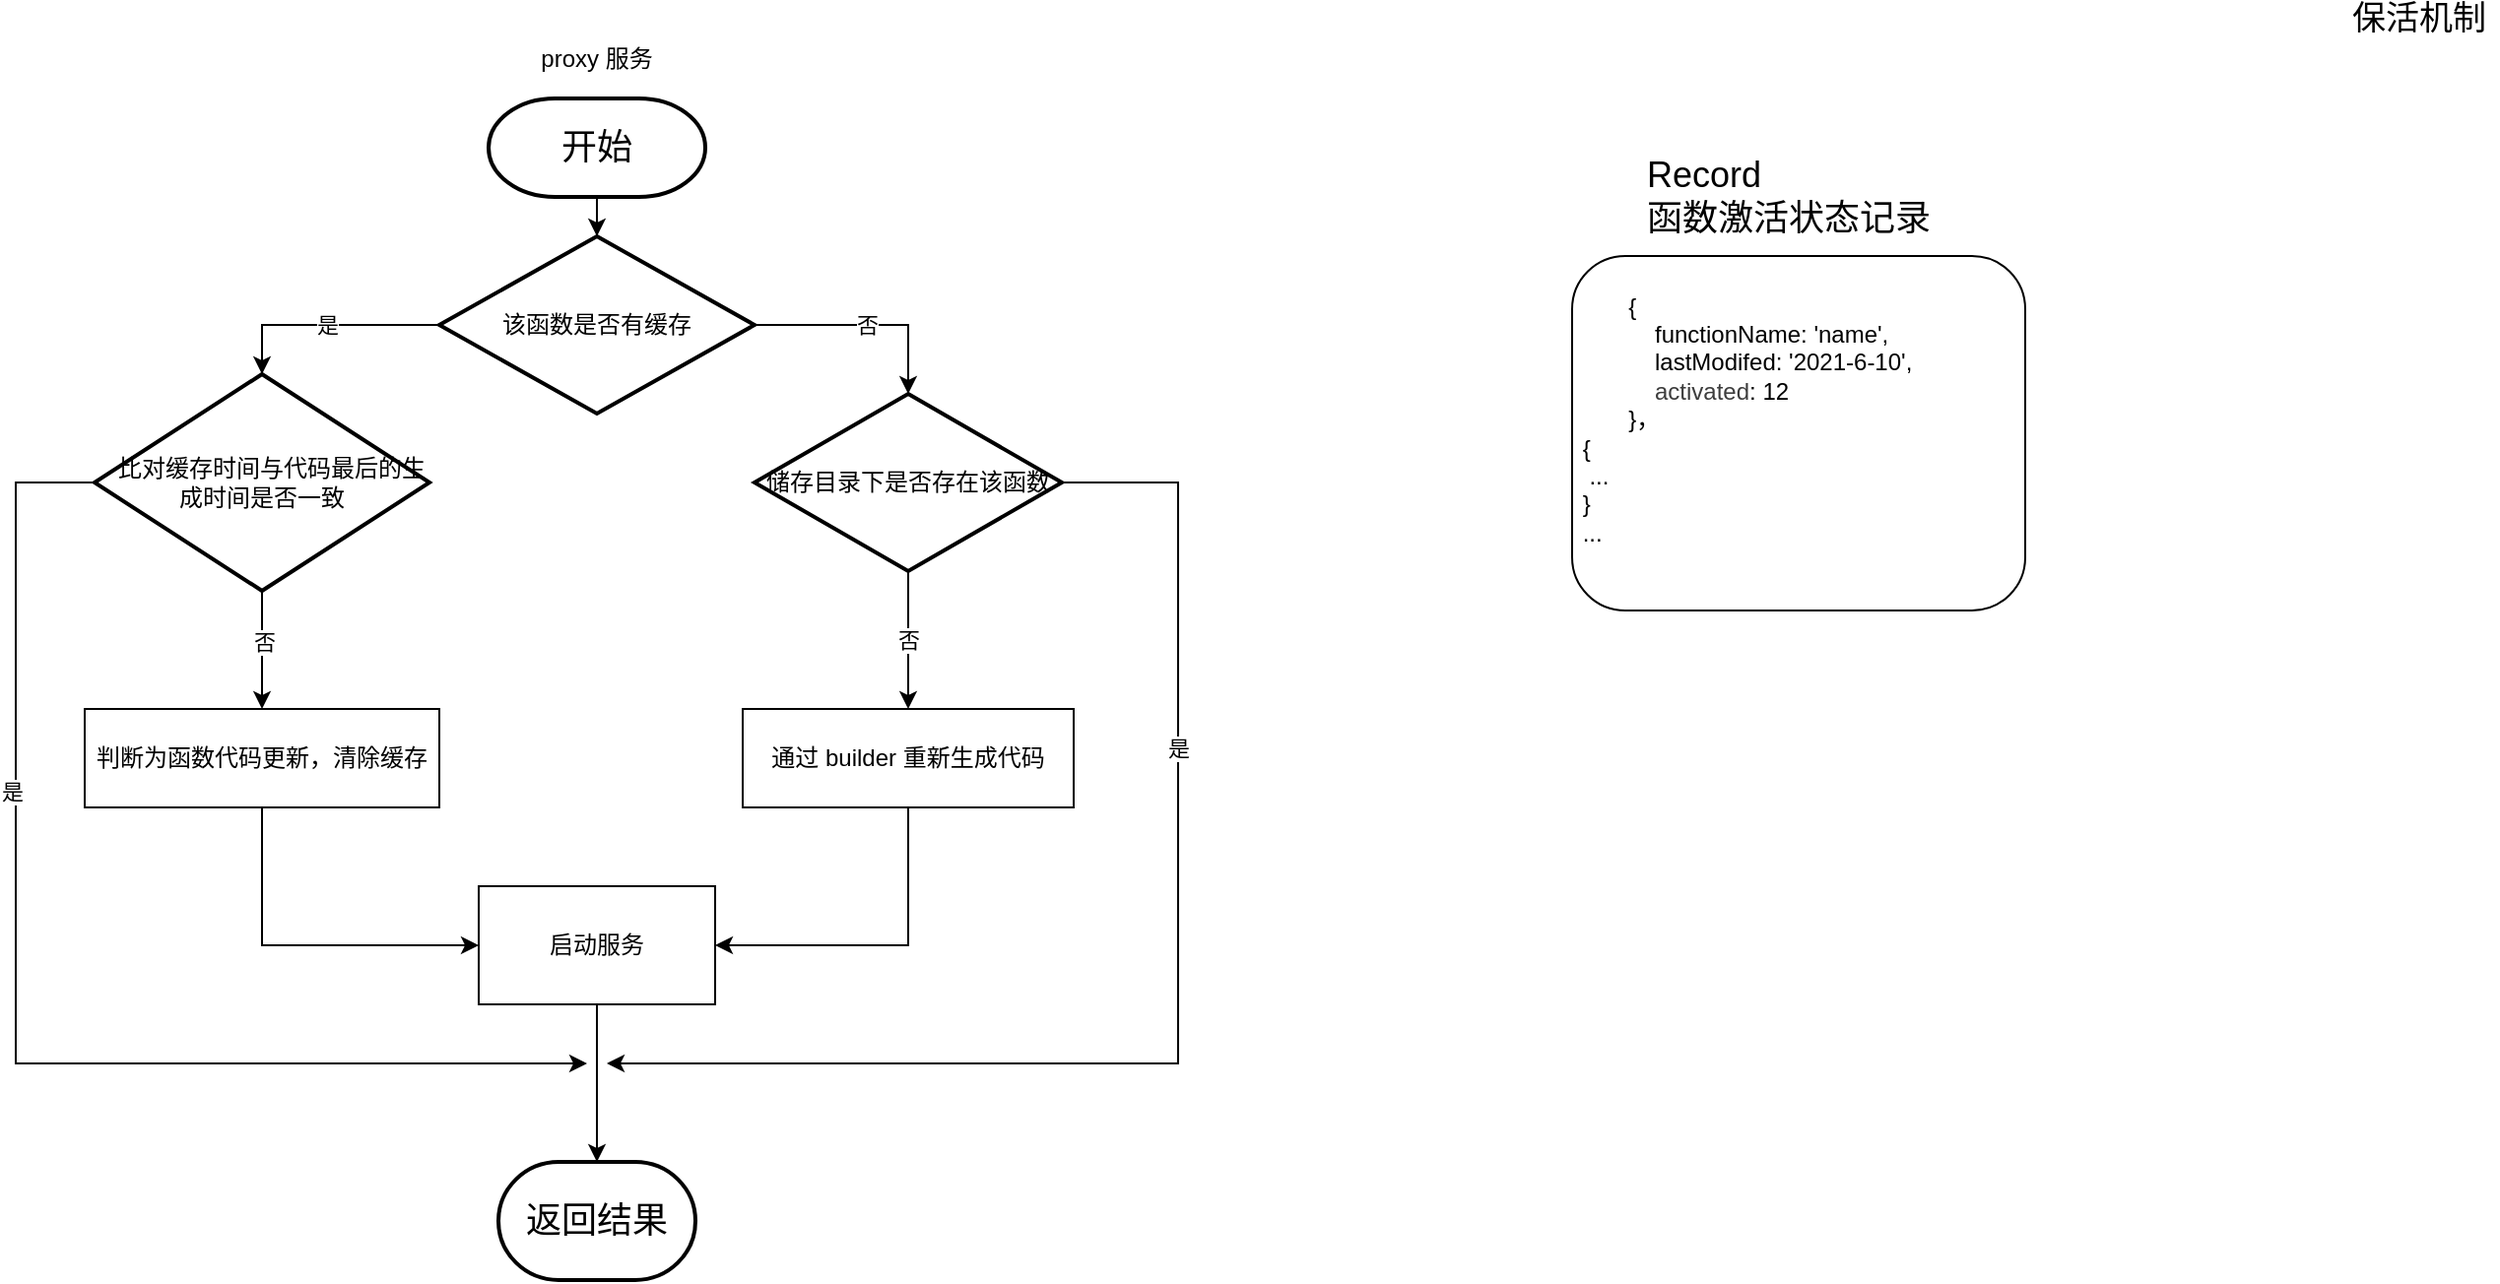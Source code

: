 <mxfile version="14.7.7" type="github">
  <diagram id="m2fylWRFHes_s0nzntOt" name="第 1 页">
    <mxGraphModel dx="2066" dy="1072" grid="1" gridSize="10" guides="1" tooltips="1" connect="1" arrows="1" fold="1" page="1" pageScale="1" pageWidth="827" pageHeight="1169" math="0" shadow="0">
      <root>
        <mxCell id="0" />
        <mxCell id="1" parent="0" />
        <mxCell id="t1wHoJqtYWH4TyQafbp8-1" style="edgeStyle=orthogonalEdgeStyle;rounded=0;orthogonalLoop=1;jettySize=auto;html=1;entryX=0.5;entryY=0;entryDx=0;entryDy=0;entryPerimeter=0;" edge="1" parent="1" source="aV2Q0CLAXovtnk-0JnNG-1" target="aV2Q0CLAXovtnk-0JnNG-4">
          <mxGeometry relative="1" as="geometry" />
        </mxCell>
        <mxCell id="aV2Q0CLAXovtnk-0JnNG-1" value="&lt;font style=&quot;font-size: 18px&quot;&gt;开始&lt;/font&gt;" style="strokeWidth=2;html=1;shape=mxgraph.flowchart.terminator;whiteSpace=wrap;" parent="1" vertex="1">
          <mxGeometry x="500" y="60" width="110" height="50" as="geometry" />
        </mxCell>
        <mxCell id="t1wHoJqtYWH4TyQafbp8-25" style="edgeStyle=orthogonalEdgeStyle;rounded=0;orthogonalLoop=1;jettySize=auto;html=1;endArrow=classic;endFill=1;strokeColor=#000000;" edge="1" parent="1" source="aV2Q0CLAXovtnk-0JnNG-2" target="t1wHoJqtYWH4TyQafbp8-3">
          <mxGeometry relative="1" as="geometry" />
        </mxCell>
        <mxCell id="aV2Q0CLAXovtnk-0JnNG-2" value="启动服务" style="rounded=0;whiteSpace=wrap;html=1;" parent="1" vertex="1">
          <mxGeometry x="495" y="460" width="120" height="60" as="geometry" />
        </mxCell>
        <mxCell id="aV2Q0CLAXovtnk-0JnNG-3" value="proxy 服务" style="text;html=1;strokeColor=none;fillColor=none;align=center;verticalAlign=middle;whiteSpace=wrap;rounded=0;" parent="1" vertex="1">
          <mxGeometry x="510" y="30" width="90" height="20" as="geometry" />
        </mxCell>
        <mxCell id="aV2Q0CLAXovtnk-0JnNG-5" value="是" style="edgeStyle=orthogonalEdgeStyle;rounded=0;orthogonalLoop=1;jettySize=auto;html=1;entryX=0.5;entryY=0;entryDx=0;entryDy=0;entryPerimeter=0;" parent="1" source="aV2Q0CLAXovtnk-0JnNG-4" edge="1" target="aV2Q0CLAXovtnk-0JnNG-6">
          <mxGeometry relative="1" as="geometry">
            <mxPoint x="135" y="320" as="targetPoint" />
            <Array as="points" />
          </mxGeometry>
        </mxCell>
        <mxCell id="t1wHoJqtYWH4TyQafbp8-5" value="否" style="edgeStyle=orthogonalEdgeStyle;rounded=0;orthogonalLoop=1;jettySize=auto;html=1;exitX=1;exitY=0.5;exitDx=0;exitDy=0;exitPerimeter=0;entryX=0.5;entryY=0;entryDx=0;entryDy=0;" edge="1" parent="1" source="aV2Q0CLAXovtnk-0JnNG-4" target="t1wHoJqtYWH4TyQafbp8-6">
          <mxGeometry relative="1" as="geometry">
            <mxPoint x="300" y="185" as="targetPoint" />
            <mxPoint x="640" y="175" as="sourcePoint" />
            <Array as="points">
              <mxPoint x="713" y="175" />
            </Array>
          </mxGeometry>
        </mxCell>
        <mxCell id="aV2Q0CLAXovtnk-0JnNG-4" value="该函数是否有缓存" style="strokeWidth=2;html=1;shape=mxgraph.flowchart.decision;whiteSpace=wrap;" parent="1" vertex="1">
          <mxGeometry x="475" y="130" width="160" height="90" as="geometry" />
        </mxCell>
        <mxCell id="t1wHoJqtYWH4TyQafbp8-9" style="edgeStyle=orthogonalEdgeStyle;rounded=0;orthogonalLoop=1;jettySize=auto;html=1;entryX=0.5;entryY=0;entryDx=0;entryDy=0;" edge="1" parent="1" source="aV2Q0CLAXovtnk-0JnNG-6" target="t1wHoJqtYWH4TyQafbp8-11">
          <mxGeometry relative="1" as="geometry">
            <mxPoint x="335" y="570" as="targetPoint" />
          </mxGeometry>
        </mxCell>
        <mxCell id="t1wHoJqtYWH4TyQafbp8-10" value="否" style="edgeLabel;html=1;align=center;verticalAlign=middle;resizable=0;points=[];" vertex="1" connectable="0" parent="t1wHoJqtYWH4TyQafbp8-9">
          <mxGeometry x="-0.141" y="1" relative="1" as="geometry">
            <mxPoint as="offset" />
          </mxGeometry>
        </mxCell>
        <mxCell id="t1wHoJqtYWH4TyQafbp8-18" style="edgeStyle=orthogonalEdgeStyle;rounded=0;orthogonalLoop=1;jettySize=auto;html=1;endArrow=classic;endFill=1;strokeColor=#000000;exitX=0;exitY=0.5;exitDx=0;exitDy=0;exitPerimeter=0;" edge="1" parent="1" source="aV2Q0CLAXovtnk-0JnNG-6">
          <mxGeometry relative="1" as="geometry">
            <mxPoint x="550" y="550" as="targetPoint" />
            <Array as="points">
              <mxPoint x="260" y="255" />
              <mxPoint x="260" y="550" />
            </Array>
          </mxGeometry>
        </mxCell>
        <mxCell id="t1wHoJqtYWH4TyQafbp8-19" value="是" style="edgeLabel;html=1;align=center;verticalAlign=middle;resizable=0;points=[];" vertex="1" connectable="0" parent="t1wHoJqtYWH4TyQafbp8-18">
          <mxGeometry x="-0.372" y="-2" relative="1" as="geometry">
            <mxPoint as="offset" />
          </mxGeometry>
        </mxCell>
        <mxCell id="aV2Q0CLAXovtnk-0JnNG-6" value="&amp;nbsp; &amp;nbsp;比对缓存时间与代码最后的生成时间是否一致" style="strokeWidth=2;html=1;shape=mxgraph.flowchart.decision;whiteSpace=wrap;align=center;" parent="1" vertex="1">
          <mxGeometry x="300" y="200" width="170" height="110" as="geometry" />
        </mxCell>
        <mxCell id="t1wHoJqtYWH4TyQafbp8-3" value="&lt;font style=&quot;font-size: 18px&quot;&gt;返回结果&lt;/font&gt;" style="strokeWidth=2;html=1;shape=mxgraph.flowchart.terminator;whiteSpace=wrap;" vertex="1" parent="1">
          <mxGeometry x="505" y="600" width="100" height="60" as="geometry" />
        </mxCell>
        <mxCell id="t1wHoJqtYWH4TyQafbp8-20" value="否" style="edgeStyle=orthogonalEdgeStyle;rounded=0;orthogonalLoop=1;jettySize=auto;html=1;endArrow=classic;endFill=1;strokeColor=#000000;entryX=0.5;entryY=0;entryDx=0;entryDy=0;" edge="1" parent="1" source="t1wHoJqtYWH4TyQafbp8-6" target="t1wHoJqtYWH4TyQafbp8-21">
          <mxGeometry relative="1" as="geometry">
            <mxPoint x="758" y="420" as="targetPoint" />
          </mxGeometry>
        </mxCell>
        <mxCell id="t1wHoJqtYWH4TyQafbp8-23" style="edgeStyle=orthogonalEdgeStyle;rounded=0;orthogonalLoop=1;jettySize=auto;html=1;endArrow=classic;endFill=1;strokeColor=#000000;exitX=1;exitY=0.5;exitDx=0;exitDy=0;" edge="1" parent="1" source="t1wHoJqtYWH4TyQafbp8-6">
          <mxGeometry relative="1" as="geometry">
            <mxPoint x="560" y="550" as="targetPoint" />
            <Array as="points">
              <mxPoint x="850" y="255" />
              <mxPoint x="850" y="550" />
            </Array>
          </mxGeometry>
        </mxCell>
        <mxCell id="t1wHoJqtYWH4TyQafbp8-24" value="是" style="edgeLabel;html=1;align=center;verticalAlign=middle;resizable=0;points=[];" vertex="1" connectable="0" parent="t1wHoJqtYWH4TyQafbp8-23">
          <mxGeometry x="-0.399" relative="1" as="geometry">
            <mxPoint as="offset" />
          </mxGeometry>
        </mxCell>
        <mxCell id="t1wHoJqtYWH4TyQafbp8-6" value="储存目录下是否存在该函数" style="rhombus;whiteSpace=wrap;html=1;strokeWidth=2;" vertex="1" parent="1">
          <mxGeometry x="635" y="210" width="156" height="90" as="geometry" />
        </mxCell>
        <mxCell id="t1wHoJqtYWH4TyQafbp8-12" style="edgeStyle=orthogonalEdgeStyle;rounded=0;orthogonalLoop=1;jettySize=auto;html=1;entryX=0;entryY=0.5;entryDx=0;entryDy=0;exitX=0.5;exitY=1;exitDx=0;exitDy=0;" edge="1" parent="1" source="t1wHoJqtYWH4TyQafbp8-11" target="aV2Q0CLAXovtnk-0JnNG-2">
          <mxGeometry relative="1" as="geometry">
            <mxPoint x="335" y="570" as="targetPoint" />
          </mxGeometry>
        </mxCell>
        <mxCell id="t1wHoJqtYWH4TyQafbp8-11" value="判断为函数代码更新，清除缓存" style="rounded=0;whiteSpace=wrap;html=1;" vertex="1" parent="1">
          <mxGeometry x="295" y="370" width="180" height="50" as="geometry" />
        </mxCell>
        <mxCell id="t1wHoJqtYWH4TyQafbp8-22" style="edgeStyle=orthogonalEdgeStyle;rounded=0;orthogonalLoop=1;jettySize=auto;html=1;entryX=1;entryY=0.5;entryDx=0;entryDy=0;endArrow=classic;endFill=1;strokeColor=#000000;exitX=0.5;exitY=1;exitDx=0;exitDy=0;" edge="1" parent="1" source="t1wHoJqtYWH4TyQafbp8-21" target="aV2Q0CLAXovtnk-0JnNG-2">
          <mxGeometry relative="1" as="geometry" />
        </mxCell>
        <mxCell id="t1wHoJqtYWH4TyQafbp8-21" value="通过 builder 重新生成代码" style="rounded=0;whiteSpace=wrap;html=1;strokeWidth=1;" vertex="1" parent="1">
          <mxGeometry x="629" y="370" width="168" height="50" as="geometry" />
        </mxCell>
        <mxCell id="t1wHoJqtYWH4TyQafbp8-26" value="&lt;font style=&quot;font-size: 17px&quot;&gt;保活机制&lt;/font&gt;" style="text;html=1;strokeColor=none;fillColor=none;align=center;verticalAlign=middle;whiteSpace=wrap;rounded=0;" vertex="1" parent="1">
          <mxGeometry x="1440" y="10" width="80" height="20" as="geometry" />
        </mxCell>
        <mxCell id="t1wHoJqtYWH4TyQafbp8-29" value="&amp;nbsp; &amp;nbsp; &amp;nbsp; &amp;nbsp; {&lt;br&gt;&lt;blockquote style=&quot;margin: 0 0 0 40px ; border: none ; padding: 0px&quot;&gt;&lt;div&gt;&lt;span&gt;functionName: &#39;name&#39;,&lt;/span&gt;&lt;/div&gt;&lt;div&gt;&lt;span&gt;lastModifed: &#39;2021-6-10&#39;,&lt;/span&gt;&lt;/div&gt;&lt;div&gt;&lt;span style=&quot;color: rgb(61 , 61 , 61) ; font-family: &amp;#34;arial&amp;#34; , sans-serif&quot;&gt;activated&lt;/span&gt;&lt;span&gt;: 12&lt;br&gt;&lt;/span&gt;&lt;/div&gt;&lt;/blockquote&gt;&amp;nbsp; &amp;nbsp; &amp;nbsp; &amp;nbsp; }，&lt;br&gt;&lt;span style=&quot;white-space: pre&quot;&gt;	&lt;/span&gt;{&lt;br&gt;&lt;span style=&quot;white-space: pre&quot;&gt;	&lt;/span&gt;&lt;span style=&quot;white-space: pre&quot;&gt;	&lt;/span&gt;...&lt;br&gt;&lt;span style=&quot;white-space: pre&quot;&gt;	&lt;/span&gt;}&lt;br&gt;&lt;span style=&quot;white-space: pre&quot;&gt;	&lt;/span&gt;...&lt;br&gt;&amp;nbsp; &amp;nbsp; &amp;nbsp;&amp;nbsp;" style="rounded=1;whiteSpace=wrap;html=1;strokeWidth=1;align=left;" vertex="1" parent="1">
          <mxGeometry x="1050" y="140" width="230" height="180" as="geometry" />
        </mxCell>
        <mxCell id="t1wHoJqtYWH4TyQafbp8-30" value="&lt;div style=&quot;text-align: left&quot;&gt;&lt;span style=&quot;font-size: 18px&quot;&gt;Record&lt;/span&gt;&lt;/div&gt;&lt;font style=&quot;font-size: 18px&quot;&gt;函数激活状态记录&lt;/font&gt;" style="text;html=1;strokeColor=none;fillColor=none;align=center;verticalAlign=middle;whiteSpace=wrap;rounded=0;" vertex="1" parent="1">
          <mxGeometry x="1050" y="100" width="220" height="20" as="geometry" />
        </mxCell>
      </root>
    </mxGraphModel>
  </diagram>
</mxfile>
